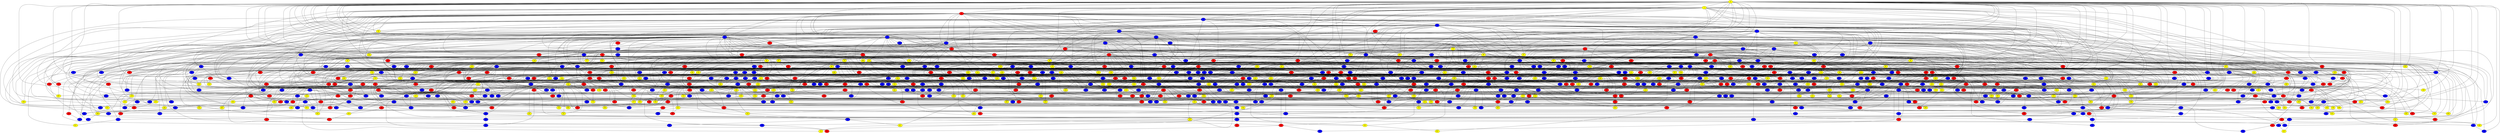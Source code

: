 graph {
0 [style = filled fillcolor = yellow];
1 [style = filled fillcolor = yellow];
2 [style = filled fillcolor = red];
3 [style = filled fillcolor = blue];
4 [style = filled fillcolor = blue];
5 [style = filled fillcolor = blue];
6 [style = filled fillcolor = blue];
7 [style = filled fillcolor = blue];
8 [style = filled fillcolor = blue];
9 [style = filled fillcolor = blue];
10 [style = filled fillcolor = blue];
11 [style = filled fillcolor = red];
12 [style = filled fillcolor = blue];
13 [style = filled fillcolor = blue];
14 [style = filled fillcolor = red];
15 [style = filled fillcolor = red];
16 [style = filled fillcolor = blue];
17 [style = filled fillcolor = red];
18 [style = filled fillcolor = red];
19 [style = filled fillcolor = blue];
20 [style = filled fillcolor = yellow];
21 [style = filled fillcolor = yellow];
22 [style = filled fillcolor = blue];
23 [style = filled fillcolor = blue];
24 [style = filled fillcolor = red];
25 [style = filled fillcolor = yellow];
26 [style = filled fillcolor = yellow];
27 [style = filled fillcolor = blue];
28 [style = filled fillcolor = red];
29 [style = filled fillcolor = red];
30 [style = filled fillcolor = red];
31 [style = filled fillcolor = red];
32 [style = filled fillcolor = yellow];
33 [style = filled fillcolor = blue];
34 [style = filled fillcolor = blue];
35 [style = filled fillcolor = blue];
36 [style = filled fillcolor = blue];
37 [style = filled fillcolor = red];
38 [style = filled fillcolor = yellow];
39 [style = filled fillcolor = yellow];
40 [style = filled fillcolor = blue];
41 [style = filled fillcolor = blue];
42 [style = filled fillcolor = yellow];
43 [style = filled fillcolor = blue];
44 [style = filled fillcolor = blue];
45 [style = filled fillcolor = yellow];
46 [style = filled fillcolor = yellow];
47 [style = filled fillcolor = yellow];
48 [style = filled fillcolor = blue];
49 [style = filled fillcolor = blue];
50 [style = filled fillcolor = blue];
51 [style = filled fillcolor = yellow];
52 [style = filled fillcolor = blue];
53 [style = filled fillcolor = blue];
54 [style = filled fillcolor = blue];
55 [style = filled fillcolor = yellow];
56 [style = filled fillcolor = blue];
57 [style = filled fillcolor = blue];
58 [style = filled fillcolor = red];
59 [style = filled fillcolor = blue];
60 [style = filled fillcolor = blue];
61 [style = filled fillcolor = yellow];
62 [style = filled fillcolor = yellow];
63 [style = filled fillcolor = blue];
64 [style = filled fillcolor = red];
65 [style = filled fillcolor = blue];
66 [style = filled fillcolor = blue];
67 [style = filled fillcolor = yellow];
68 [style = filled fillcolor = blue];
69 [style = filled fillcolor = red];
70 [style = filled fillcolor = red];
71 [style = filled fillcolor = yellow];
72 [style = filled fillcolor = red];
73 [style = filled fillcolor = yellow];
74 [style = filled fillcolor = yellow];
75 [style = filled fillcolor = blue];
76 [style = filled fillcolor = yellow];
77 [style = filled fillcolor = red];
78 [style = filled fillcolor = red];
79 [style = filled fillcolor = red];
80 [style = filled fillcolor = yellow];
81 [style = filled fillcolor = yellow];
82 [style = filled fillcolor = blue];
83 [style = filled fillcolor = yellow];
84 [style = filled fillcolor = red];
85 [style = filled fillcolor = red];
86 [style = filled fillcolor = red];
87 [style = filled fillcolor = yellow];
88 [style = filled fillcolor = yellow];
89 [style = filled fillcolor = yellow];
90 [style = filled fillcolor = red];
91 [style = filled fillcolor = blue];
92 [style = filled fillcolor = blue];
93 [style = filled fillcolor = yellow];
94 [style = filled fillcolor = blue];
95 [style = filled fillcolor = red];
96 [style = filled fillcolor = yellow];
97 [style = filled fillcolor = blue];
98 [style = filled fillcolor = blue];
99 [style = filled fillcolor = red];
100 [style = filled fillcolor = blue];
101 [style = filled fillcolor = red];
102 [style = filled fillcolor = red];
103 [style = filled fillcolor = yellow];
104 [style = filled fillcolor = blue];
105 [style = filled fillcolor = blue];
106 [style = filled fillcolor = blue];
107 [style = filled fillcolor = blue];
108 [style = filled fillcolor = blue];
109 [style = filled fillcolor = red];
110 [style = filled fillcolor = blue];
111 [style = filled fillcolor = blue];
112 [style = filled fillcolor = red];
113 [style = filled fillcolor = red];
114 [style = filled fillcolor = blue];
115 [style = filled fillcolor = blue];
116 [style = filled fillcolor = red];
117 [style = filled fillcolor = yellow];
118 [style = filled fillcolor = blue];
119 [style = filled fillcolor = blue];
120 [style = filled fillcolor = blue];
121 [style = filled fillcolor = blue];
122 [style = filled fillcolor = red];
123 [style = filled fillcolor = red];
124 [style = filled fillcolor = yellow];
125 [style = filled fillcolor = red];
126 [style = filled fillcolor = yellow];
127 [style = filled fillcolor = yellow];
128 [style = filled fillcolor = yellow];
129 [style = filled fillcolor = yellow];
130 [style = filled fillcolor = red];
131 [style = filled fillcolor = yellow];
132 [style = filled fillcolor = red];
133 [style = filled fillcolor = blue];
134 [style = filled fillcolor = blue];
135 [style = filled fillcolor = blue];
136 [style = filled fillcolor = yellow];
137 [style = filled fillcolor = blue];
138 [style = filled fillcolor = yellow];
139 [style = filled fillcolor = yellow];
140 [style = filled fillcolor = yellow];
141 [style = filled fillcolor = blue];
142 [style = filled fillcolor = blue];
143 [style = filled fillcolor = red];
144 [style = filled fillcolor = blue];
145 [style = filled fillcolor = blue];
146 [style = filled fillcolor = yellow];
147 [style = filled fillcolor = yellow];
148 [style = filled fillcolor = blue];
149 [style = filled fillcolor = red];
150 [style = filled fillcolor = blue];
151 [style = filled fillcolor = yellow];
152 [style = filled fillcolor = red];
153 [style = filled fillcolor = yellow];
154 [style = filled fillcolor = blue];
155 [style = filled fillcolor = red];
156 [style = filled fillcolor = blue];
157 [style = filled fillcolor = blue];
158 [style = filled fillcolor = red];
159 [style = filled fillcolor = red];
160 [style = filled fillcolor = red];
161 [style = filled fillcolor = red];
162 [style = filled fillcolor = red];
163 [style = filled fillcolor = red];
164 [style = filled fillcolor = blue];
165 [style = filled fillcolor = yellow];
166 [style = filled fillcolor = blue];
167 [style = filled fillcolor = red];
168 [style = filled fillcolor = yellow];
169 [style = filled fillcolor = red];
170 [style = filled fillcolor = blue];
171 [style = filled fillcolor = blue];
172 [style = filled fillcolor = blue];
173 [style = filled fillcolor = red];
174 [style = filled fillcolor = yellow];
175 [style = filled fillcolor = yellow];
176 [style = filled fillcolor = yellow];
177 [style = filled fillcolor = red];
178 [style = filled fillcolor = blue];
179 [style = filled fillcolor = yellow];
180 [style = filled fillcolor = blue];
181 [style = filled fillcolor = blue];
182 [style = filled fillcolor = blue];
183 [style = filled fillcolor = blue];
184 [style = filled fillcolor = blue];
185 [style = filled fillcolor = red];
186 [style = filled fillcolor = blue];
187 [style = filled fillcolor = blue];
188 [style = filled fillcolor = red];
189 [style = filled fillcolor = blue];
190 [style = filled fillcolor = red];
191 [style = filled fillcolor = red];
192 [style = filled fillcolor = blue];
193 [style = filled fillcolor = red];
194 [style = filled fillcolor = red];
195 [style = filled fillcolor = yellow];
196 [style = filled fillcolor = blue];
197 [style = filled fillcolor = blue];
198 [style = filled fillcolor = blue];
199 [style = filled fillcolor = red];
200 [style = filled fillcolor = blue];
201 [style = filled fillcolor = yellow];
202 [style = filled fillcolor = red];
203 [style = filled fillcolor = yellow];
204 [style = filled fillcolor = blue];
205 [style = filled fillcolor = blue];
206 [style = filled fillcolor = blue];
207 [style = filled fillcolor = yellow];
208 [style = filled fillcolor = red];
209 [style = filled fillcolor = blue];
210 [style = filled fillcolor = yellow];
211 [style = filled fillcolor = blue];
212 [style = filled fillcolor = blue];
213 [style = filled fillcolor = red];
214 [style = filled fillcolor = yellow];
215 [style = filled fillcolor = blue];
216 [style = filled fillcolor = red];
217 [style = filled fillcolor = yellow];
218 [style = filled fillcolor = red];
219 [style = filled fillcolor = blue];
220 [style = filled fillcolor = red];
221 [style = filled fillcolor = yellow];
222 [style = filled fillcolor = yellow];
223 [style = filled fillcolor = red];
224 [style = filled fillcolor = red];
225 [style = filled fillcolor = red];
226 [style = filled fillcolor = red];
227 [style = filled fillcolor = red];
228 [style = filled fillcolor = blue];
229 [style = filled fillcolor = blue];
230 [style = filled fillcolor = red];
231 [style = filled fillcolor = yellow];
232 [style = filled fillcolor = red];
233 [style = filled fillcolor = blue];
234 [style = filled fillcolor = blue];
235 [style = filled fillcolor = yellow];
236 [style = filled fillcolor = yellow];
237 [style = filled fillcolor = blue];
238 [style = filled fillcolor = red];
239 [style = filled fillcolor = red];
240 [style = filled fillcolor = red];
241 [style = filled fillcolor = blue];
242 [style = filled fillcolor = yellow];
243 [style = filled fillcolor = yellow];
244 [style = filled fillcolor = red];
245 [style = filled fillcolor = blue];
246 [style = filled fillcolor = blue];
247 [style = filled fillcolor = blue];
248 [style = filled fillcolor = yellow];
249 [style = filled fillcolor = yellow];
250 [style = filled fillcolor = red];
251 [style = filled fillcolor = yellow];
252 [style = filled fillcolor = yellow];
253 [style = filled fillcolor = red];
254 [style = filled fillcolor = blue];
255 [style = filled fillcolor = blue];
256 [style = filled fillcolor = red];
257 [style = filled fillcolor = blue];
258 [style = filled fillcolor = yellow];
259 [style = filled fillcolor = blue];
260 [style = filled fillcolor = blue];
261 [style = filled fillcolor = blue];
262 [style = filled fillcolor = red];
263 [style = filled fillcolor = yellow];
264 [style = filled fillcolor = red];
265 [style = filled fillcolor = blue];
266 [style = filled fillcolor = red];
267 [style = filled fillcolor = red];
268 [style = filled fillcolor = yellow];
269 [style = filled fillcolor = blue];
270 [style = filled fillcolor = red];
271 [style = filled fillcolor = blue];
272 [style = filled fillcolor = yellow];
273 [style = filled fillcolor = blue];
274 [style = filled fillcolor = yellow];
275 [style = filled fillcolor = red];
276 [style = filled fillcolor = yellow];
277 [style = filled fillcolor = red];
278 [style = filled fillcolor = blue];
279 [style = filled fillcolor = yellow];
280 [style = filled fillcolor = blue];
281 [style = filled fillcolor = blue];
282 [style = filled fillcolor = red];
283 [style = filled fillcolor = red];
284 [style = filled fillcolor = blue];
285 [style = filled fillcolor = red];
286 [style = filled fillcolor = blue];
287 [style = filled fillcolor = yellow];
288 [style = filled fillcolor = red];
289 [style = filled fillcolor = red];
290 [style = filled fillcolor = blue];
291 [style = filled fillcolor = blue];
292 [style = filled fillcolor = blue];
293 [style = filled fillcolor = red];
294 [style = filled fillcolor = blue];
295 [style = filled fillcolor = blue];
296 [style = filled fillcolor = blue];
297 [style = filled fillcolor = red];
298 [style = filled fillcolor = yellow];
299 [style = filled fillcolor = blue];
300 [style = filled fillcolor = yellow];
301 [style = filled fillcolor = red];
302 [style = filled fillcolor = blue];
303 [style = filled fillcolor = red];
304 [style = filled fillcolor = blue];
305 [style = filled fillcolor = yellow];
306 [style = filled fillcolor = blue];
307 [style = filled fillcolor = red];
308 [style = filled fillcolor = red];
309 [style = filled fillcolor = yellow];
310 [style = filled fillcolor = blue];
311 [style = filled fillcolor = yellow];
312 [style = filled fillcolor = red];
313 [style = filled fillcolor = blue];
314 [style = filled fillcolor = blue];
315 [style = filled fillcolor = yellow];
316 [style = filled fillcolor = blue];
317 [style = filled fillcolor = blue];
318 [style = filled fillcolor = yellow];
319 [style = filled fillcolor = blue];
320 [style = filled fillcolor = blue];
321 [style = filled fillcolor = red];
322 [style = filled fillcolor = blue];
323 [style = filled fillcolor = yellow];
324 [style = filled fillcolor = yellow];
325 [style = filled fillcolor = blue];
326 [style = filled fillcolor = blue];
327 [style = filled fillcolor = red];
328 [style = filled fillcolor = red];
329 [style = filled fillcolor = yellow];
330 [style = filled fillcolor = yellow];
331 [style = filled fillcolor = blue];
332 [style = filled fillcolor = red];
333 [style = filled fillcolor = red];
334 [style = filled fillcolor = blue];
335 [style = filled fillcolor = blue];
336 [style = filled fillcolor = yellow];
337 [style = filled fillcolor = red];
338 [style = filled fillcolor = red];
339 [style = filled fillcolor = yellow];
340 [style = filled fillcolor = yellow];
341 [style = filled fillcolor = red];
342 [style = filled fillcolor = yellow];
343 [style = filled fillcolor = yellow];
344 [style = filled fillcolor = red];
345 [style = filled fillcolor = red];
346 [style = filled fillcolor = blue];
347 [style = filled fillcolor = red];
348 [style = filled fillcolor = yellow];
349 [style = filled fillcolor = blue];
350 [style = filled fillcolor = yellow];
351 [style = filled fillcolor = red];
352 [style = filled fillcolor = yellow];
353 [style = filled fillcolor = red];
354 [style = filled fillcolor = red];
355 [style = filled fillcolor = red];
356 [style = filled fillcolor = red];
357 [style = filled fillcolor = red];
358 [style = filled fillcolor = yellow];
359 [style = filled fillcolor = blue];
360 [style = filled fillcolor = red];
361 [style = filled fillcolor = yellow];
362 [style = filled fillcolor = blue];
363 [style = filled fillcolor = blue];
364 [style = filled fillcolor = yellow];
365 [style = filled fillcolor = blue];
366 [style = filled fillcolor = blue];
367 [style = filled fillcolor = yellow];
368 [style = filled fillcolor = blue];
369 [style = filled fillcolor = yellow];
370 [style = filled fillcolor = blue];
371 [style = filled fillcolor = blue];
372 [style = filled fillcolor = blue];
373 [style = filled fillcolor = blue];
374 [style = filled fillcolor = yellow];
375 [style = filled fillcolor = red];
376 [style = filled fillcolor = blue];
377 [style = filled fillcolor = yellow];
378 [style = filled fillcolor = blue];
379 [style = filled fillcolor = red];
380 [style = filled fillcolor = red];
381 [style = filled fillcolor = blue];
382 [style = filled fillcolor = yellow];
383 [style = filled fillcolor = yellow];
384 [style = filled fillcolor = red];
385 [style = filled fillcolor = red];
386 [style = filled fillcolor = yellow];
387 [style = filled fillcolor = blue];
388 [style = filled fillcolor = red];
389 [style = filled fillcolor = blue];
390 [style = filled fillcolor = blue];
391 [style = filled fillcolor = blue];
392 [style = filled fillcolor = yellow];
393 [style = filled fillcolor = blue];
394 [style = filled fillcolor = red];
395 [style = filled fillcolor = blue];
396 [style = filled fillcolor = red];
397 [style = filled fillcolor = blue];
398 [style = filled fillcolor = blue];
399 [style = filled fillcolor = blue];
400 [style = filled fillcolor = blue];
401 [style = filled fillcolor = blue];
402 [style = filled fillcolor = yellow];
403 [style = filled fillcolor = red];
404 [style = filled fillcolor = yellow];
405 [style = filled fillcolor = blue];
406 [style = filled fillcolor = blue];
407 [style = filled fillcolor = blue];
408 [style = filled fillcolor = blue];
409 [style = filled fillcolor = blue];
410 [style = filled fillcolor = blue];
411 [style = filled fillcolor = yellow];
412 [style = filled fillcolor = yellow];
413 [style = filled fillcolor = blue];
414 [style = filled fillcolor = yellow];
415 [style = filled fillcolor = blue];
416 [style = filled fillcolor = red];
417 [style = filled fillcolor = blue];
418 [style = filled fillcolor = red];
419 [style = filled fillcolor = blue];
420 [style = filled fillcolor = red];
421 [style = filled fillcolor = yellow];
422 [style = filled fillcolor = blue];
423 [style = filled fillcolor = blue];
424 [style = filled fillcolor = yellow];
425 [style = filled fillcolor = red];
426 [style = filled fillcolor = yellow];
427 [style = filled fillcolor = yellow];
428 [style = filled fillcolor = blue];
429 [style = filled fillcolor = red];
430 [style = filled fillcolor = red];
431 [style = filled fillcolor = blue];
432 [style = filled fillcolor = red];
433 [style = filled fillcolor = blue];
434 [style = filled fillcolor = yellow];
435 [style = filled fillcolor = red];
436 [style = filled fillcolor = red];
437 [style = filled fillcolor = yellow];
438 [style = filled fillcolor = blue];
439 [style = filled fillcolor = blue];
440 [style = filled fillcolor = yellow];
441 [style = filled fillcolor = blue];
442 [style = filled fillcolor = red];
443 [style = filled fillcolor = red];
444 [style = filled fillcolor = yellow];
445 [style = filled fillcolor = blue];
446 [style = filled fillcolor = yellow];
447 [style = filled fillcolor = blue];
448 [style = filled fillcolor = red];
449 [style = filled fillcolor = blue];
450 [style = filled fillcolor = blue];
451 [style = filled fillcolor = yellow];
452 [style = filled fillcolor = yellow];
453 [style = filled fillcolor = yellow];
454 [style = filled fillcolor = blue];
455 [style = filled fillcolor = blue];
456 [style = filled fillcolor = red];
457 [style = filled fillcolor = blue];
458 [style = filled fillcolor = red];
459 [style = filled fillcolor = blue];
460 [style = filled fillcolor = red];
461 [style = filled fillcolor = yellow];
462 [style = filled fillcolor = yellow];
463 [style = filled fillcolor = blue];
464 [style = filled fillcolor = yellow];
465 [style = filled fillcolor = red];
466 [style = filled fillcolor = red];
467 [style = filled fillcolor = blue];
468 [style = filled fillcolor = yellow];
469 [style = filled fillcolor = blue];
470 [style = filled fillcolor = red];
471 [style = filled fillcolor = red];
472 [style = filled fillcolor = red];
473 [style = filled fillcolor = yellow];
474 [style = filled fillcolor = yellow];
475 [style = filled fillcolor = red];
476 [style = filled fillcolor = blue];
477 [style = filled fillcolor = red];
478 [style = filled fillcolor = yellow];
479 [style = filled fillcolor = yellow];
480 [style = filled fillcolor = red];
481 [style = filled fillcolor = yellow];
482 [style = filled fillcolor = red];
483 [style = filled fillcolor = red];
484 [style = filled fillcolor = blue];
485 [style = filled fillcolor = red];
486 [style = filled fillcolor = blue];
487 [style = filled fillcolor = blue];
488 [style = filled fillcolor = yellow];
489 [style = filled fillcolor = blue];
490 [style = filled fillcolor = blue];
491 [style = filled fillcolor = red];
492 [style = filled fillcolor = yellow];
493 [style = filled fillcolor = blue];
494 [style = filled fillcolor = yellow];
495 [style = filled fillcolor = blue];
496 [style = filled fillcolor = blue];
497 [style = filled fillcolor = red];
498 [style = filled fillcolor = blue];
499 [style = filled fillcolor = blue];
500 [style = filled fillcolor = blue];
501 [style = filled fillcolor = blue];
502 [style = filled fillcolor = blue];
503 [style = filled fillcolor = blue];
504 [style = filled fillcolor = blue];
505 [style = filled fillcolor = blue];
506 [style = filled fillcolor = blue];
507 [style = filled fillcolor = blue];
508 [style = filled fillcolor = red];
509 [style = filled fillcolor = red];
510 [style = filled fillcolor = blue];
511 [style = filled fillcolor = yellow];
512 [style = filled fillcolor = blue];
513 [style = filled fillcolor = red];
514 [style = filled fillcolor = yellow];
515 [style = filled fillcolor = yellow];
516 [style = filled fillcolor = red];
517 [style = filled fillcolor = blue];
518 [style = filled fillcolor = red];
519 [style = filled fillcolor = yellow];
520 [style = filled fillcolor = yellow];
521 [style = filled fillcolor = blue];
522 [style = filled fillcolor = blue];
523 [style = filled fillcolor = yellow];
524 [style = filled fillcolor = blue];
525 [style = filled fillcolor = yellow];
526 [style = filled fillcolor = blue];
527 [style = filled fillcolor = blue];
528 [style = filled fillcolor = blue];
529 [style = filled fillcolor = red];
530 [style = filled fillcolor = red];
531 [style = filled fillcolor = yellow];
532 [style = filled fillcolor = blue];
533 [style = filled fillcolor = yellow];
534 [style = filled fillcolor = red];
535 [style = filled fillcolor = red];
536 [style = filled fillcolor = red];
537 [style = filled fillcolor = yellow];
538 [style = filled fillcolor = yellow];
539 [style = filled fillcolor = red];
540 [style = filled fillcolor = blue];
541 [style = filled fillcolor = blue];
542 [style = filled fillcolor = red];
543 [style = filled fillcolor = yellow];
544 [style = filled fillcolor = blue];
545 [style = filled fillcolor = yellow];
546 [style = filled fillcolor = blue];
547 [style = filled fillcolor = blue];
548 [style = filled fillcolor = blue];
549 [style = filled fillcolor = blue];
550 [style = filled fillcolor = blue];
551 [style = filled fillcolor = blue];
552 [style = filled fillcolor = blue];
553 [style = filled fillcolor = red];
554 [style = filled fillcolor = yellow];
555 [style = filled fillcolor = yellow];
556 [style = filled fillcolor = red];
557 [style = filled fillcolor = red];
558 [style = filled fillcolor = yellow];
559 [style = filled fillcolor = blue];
560 [style = filled fillcolor = red];
561 [style = filled fillcolor = blue];
562 [style = filled fillcolor = blue];
563 [style = filled fillcolor = blue];
564 [style = filled fillcolor = red];
565 [style = filled fillcolor = blue];
566 [style = filled fillcolor = red];
567 [style = filled fillcolor = yellow];
568 [style = filled fillcolor = blue];
569 [style = filled fillcolor = red];
570 [style = filled fillcolor = blue];
571 [style = filled fillcolor = red];
572 [style = filled fillcolor = blue];
573 [style = filled fillcolor = red];
574 [style = filled fillcolor = blue];
575 [style = filled fillcolor = red];
576 [style = filled fillcolor = blue];
577 [style = filled fillcolor = yellow];
578 [style = filled fillcolor = red];
579 [style = filled fillcolor = blue];
580 [style = filled fillcolor = red];
581 [style = filled fillcolor = yellow];
582 [style = filled fillcolor = blue];
583 [style = filled fillcolor = yellow];
584 [style = filled fillcolor = blue];
585 [style = filled fillcolor = blue];
586 [style = filled fillcolor = blue];
587 [style = filled fillcolor = blue];
588 [style = filled fillcolor = yellow];
589 [style = filled fillcolor = blue];
590 [style = filled fillcolor = yellow];
591 [style = filled fillcolor = blue];
592 [style = filled fillcolor = yellow];
593 [style = filled fillcolor = blue];
594 [style = filled fillcolor = blue];
595 [style = filled fillcolor = blue];
596 [style = filled fillcolor = blue];
597 [style = filled fillcolor = blue];
598 [style = filled fillcolor = blue];
599 [style = filled fillcolor = yellow];
600 [style = filled fillcolor = yellow];
601 [style = filled fillcolor = blue];
602 [style = filled fillcolor = blue];
603 [style = filled fillcolor = yellow];
604 [style = filled fillcolor = blue];
605 [style = filled fillcolor = blue];
606 [style = filled fillcolor = yellow];
607 [style = filled fillcolor = blue];
608 [style = filled fillcolor = blue];
609 [style = filled fillcolor = blue];
610 [style = filled fillcolor = blue];
611 [style = filled fillcolor = red];
612 [style = filled fillcolor = blue];
613 [style = filled fillcolor = blue];
614 [style = filled fillcolor = yellow];
615 [style = filled fillcolor = yellow];
616 [style = filled fillcolor = red];
617 [style = filled fillcolor = blue];
618 [style = filled fillcolor = yellow];
619 [style = filled fillcolor = blue];
620 [style = filled fillcolor = blue];
621 [style = filled fillcolor = red];
622 [style = filled fillcolor = blue];
623 [style = filled fillcolor = yellow];
624 [style = filled fillcolor = blue];
625 [style = filled fillcolor = yellow];
626 [style = filled fillcolor = red];
627 [style = filled fillcolor = yellow];
628 [style = filled fillcolor = yellow];
629 [style = filled fillcolor = yellow];
630 [style = filled fillcolor = yellow];
631 [style = filled fillcolor = blue];
632 [style = filled fillcolor = blue];
633 [style = filled fillcolor = blue];
634 [style = filled fillcolor = yellow];
635 [style = filled fillcolor = yellow];
636 [style = filled fillcolor = blue];
637 [style = filled fillcolor = blue];
638 [style = filled fillcolor = yellow];
639 [style = filled fillcolor = red];
640 [style = filled fillcolor = blue];
641 [style = filled fillcolor = blue];
642 [style = filled fillcolor = blue];
643 [style = filled fillcolor = blue];
644 [style = filled fillcolor = yellow];
645 [style = filled fillcolor = yellow];
646 [style = filled fillcolor = blue];
647 [style = filled fillcolor = yellow];
648 [style = filled fillcolor = red];
649 [style = filled fillcolor = red];
650 [style = filled fillcolor = yellow];
651 [style = filled fillcolor = yellow];
652 [style = filled fillcolor = blue];
653 [style = filled fillcolor = red];
654 [style = filled fillcolor = yellow];
655 [style = filled fillcolor = blue];
656 [style = filled fillcolor = blue];
657 [style = filled fillcolor = red];
658 [style = filled fillcolor = red];
659 [style = filled fillcolor = yellow];
660 [style = filled fillcolor = yellow];
661 [style = filled fillcolor = red];
662 [style = filled fillcolor = red];
663 [style = filled fillcolor = blue];
664 [style = filled fillcolor = yellow];
665 [style = filled fillcolor = blue];
666 [style = filled fillcolor = yellow];
667 [style = filled fillcolor = yellow];
668 [style = filled fillcolor = blue];
669 [style = filled fillcolor = blue];
670 [style = filled fillcolor = blue];
671 [style = filled fillcolor = blue];
672 [style = filled fillcolor = red];
673 [style = filled fillcolor = blue];
674 [style = filled fillcolor = red];
675 [style = filled fillcolor = blue];
676 [style = filled fillcolor = blue];
677 [style = filled fillcolor = red];
678 [style = filled fillcolor = blue];
679 [style = filled fillcolor = blue];
680 [style = filled fillcolor = yellow];
681 [style = filled fillcolor = blue];
682 [style = filled fillcolor = red];
683 [style = filled fillcolor = blue];
684 [style = filled fillcolor = yellow];
685 [style = filled fillcolor = blue];
686 [style = filled fillcolor = blue];
687 [style = filled fillcolor = blue];
688 [style = filled fillcolor = yellow];
689 [style = filled fillcolor = yellow];
690 [style = filled fillcolor = blue];
691 [style = filled fillcolor = yellow];
692 [style = filled fillcolor = blue];
693 [style = filled fillcolor = blue];
694 [style = filled fillcolor = red];
695 [style = filled fillcolor = blue];
696 [style = filled fillcolor = blue];
697 [style = filled fillcolor = blue];
698 [style = filled fillcolor = blue];
699 [style = filled fillcolor = blue];
700 [style = filled fillcolor = blue];
701 [style = filled fillcolor = red];
702 [style = filled fillcolor = yellow];
703 [style = filled fillcolor = blue];
704 [style = filled fillcolor = yellow];
705 [style = filled fillcolor = blue];
706 [style = filled fillcolor = red];
707 [style = filled fillcolor = red];
708 [style = filled fillcolor = blue];
709 [style = filled fillcolor = yellow];
710 [style = filled fillcolor = red];
711 [style = filled fillcolor = red];
712 [style = filled fillcolor = red];
713 [style = filled fillcolor = blue];
714 [style = filled fillcolor = blue];
715 [style = filled fillcolor = blue];
716 [style = filled fillcolor = red];
717 [style = filled fillcolor = blue];
718 [style = filled fillcolor = red];
719 [style = filled fillcolor = blue];
720 [style = filled fillcolor = blue];
721 [style = filled fillcolor = red];
722 [style = filled fillcolor = yellow];
723 [style = filled fillcolor = blue];
724 [style = filled fillcolor = yellow];
725 [style = filled fillcolor = yellow];
726 [style = filled fillcolor = blue];
727 [style = filled fillcolor = yellow];
728 [style = filled fillcolor = blue];
729 [style = filled fillcolor = blue];
730 [style = filled fillcolor = blue];
731 [style = filled fillcolor = red];
732 [style = filled fillcolor = blue];
733 [style = filled fillcolor = blue];
734 [style = filled fillcolor = blue];
735 [style = filled fillcolor = yellow];
736 [style = filled fillcolor = red];
737 [style = filled fillcolor = blue];
738 [style = filled fillcolor = yellow];
739 [style = filled fillcolor = blue];
740 [style = filled fillcolor = blue];
741 [style = filled fillcolor = red];
742 [style = filled fillcolor = yellow];
743 [style = filled fillcolor = red];
744 [style = filled fillcolor = yellow];
745 [style = filled fillcolor = blue];
746 [style = filled fillcolor = red];
747 [style = filled fillcolor = yellow];
748 [style = filled fillcolor = blue];
749 [style = filled fillcolor = yellow];
750 [style = filled fillcolor = red];
751 [style = filled fillcolor = red];
752 [style = filled fillcolor = blue];
753 [style = filled fillcolor = yellow];
754 [style = filled fillcolor = red];
755 [style = filled fillcolor = blue];
756 [style = filled fillcolor = yellow];
757 [style = filled fillcolor = red];
758 [style = filled fillcolor = blue];
759 [style = filled fillcolor = red];
760 [style = filled fillcolor = blue];
761 [style = filled fillcolor = yellow];
762 [style = filled fillcolor = red];
763 [style = filled fillcolor = red];
764 [style = filled fillcolor = yellow];
765 [style = filled fillcolor = blue];
766 [style = filled fillcolor = yellow];
767 [style = filled fillcolor = red];
768 [style = filled fillcolor = blue];
769 [style = filled fillcolor = blue];
770 [style = filled fillcolor = yellow];
771 [style = filled fillcolor = blue];
772 [style = filled fillcolor = red];
773 [style = filled fillcolor = yellow];
774 [style = filled fillcolor = blue];
775 [style = filled fillcolor = red];
776 [style = filled fillcolor = blue];
777 [style = filled fillcolor = blue];
778 [style = filled fillcolor = yellow];
779 [style = filled fillcolor = red];
780 [style = filled fillcolor = blue];
781 [style = filled fillcolor = blue];
782 [style = filled fillcolor = blue];
783 [style = filled fillcolor = blue];
784 [style = filled fillcolor = yellow];
785 [style = filled fillcolor = blue];
786 [style = filled fillcolor = yellow];
787 [style = filled fillcolor = blue];
788 [style = filled fillcolor = yellow];
789 [style = filled fillcolor = blue];
790 [style = filled fillcolor = blue];
791 [style = filled fillcolor = red];
792 [style = filled fillcolor = yellow];
793 [style = filled fillcolor = blue];
794 [style = filled fillcolor = red];
795 [style = filled fillcolor = yellow];
796 [style = filled fillcolor = red];
797 [style = filled fillcolor = red];
798 [style = filled fillcolor = yellow];
799 [style = filled fillcolor = red];
800 [style = filled fillcolor = blue];
801 [style = filled fillcolor = red];
802 [style = filled fillcolor = yellow];
803 [style = filled fillcolor = blue];
804 [style = filled fillcolor = red];
805 [style = filled fillcolor = red];
806 [style = filled fillcolor = red];
807 [style = filled fillcolor = yellow];
808 [style = filled fillcolor = yellow];
809 [style = filled fillcolor = red];
810 [style = filled fillcolor = blue];
811 [style = filled fillcolor = blue];
812 [style = filled fillcolor = blue];
813 [style = filled fillcolor = blue];
814 [style = filled fillcolor = yellow];
815 [style = filled fillcolor = red];
816 [style = filled fillcolor = yellow];
817 [style = filled fillcolor = yellow];
818 [style = filled fillcolor = blue];
819 [style = filled fillcolor = blue];
820 [style = filled fillcolor = red];
821 [style = filled fillcolor = red];
822 [style = filled fillcolor = blue];
823 [style = filled fillcolor = yellow];
824 [style = filled fillcolor = red];
825 [style = filled fillcolor = red];
826 [style = filled fillcolor = yellow];
827 [style = filled fillcolor = red];
828 [style = filled fillcolor = blue];
829 [style = filled fillcolor = blue];
830 [style = filled fillcolor = red];
831 [style = filled fillcolor = blue];
832 [style = filled fillcolor = yellow];
833 [style = filled fillcolor = blue];
834 [style = filled fillcolor = red];
835 [style = filled fillcolor = blue];
836 [style = filled fillcolor = yellow];
837 [style = filled fillcolor = red];
838 [style = filled fillcolor = blue];
839 [style = filled fillcolor = red];
840 [style = filled fillcolor = red];
841 [style = filled fillcolor = blue];
842 [style = filled fillcolor = yellow];
843 [style = filled fillcolor = blue];
844 [style = filled fillcolor = blue];
845 [style = filled fillcolor = red];
846 [style = filled fillcolor = blue];
847 [style = filled fillcolor = yellow];
848 [style = filled fillcolor = blue];
849 [style = filled fillcolor = blue];
850 [style = filled fillcolor = yellow];
851 [style = filled fillcolor = blue];
0 -- 5;
0 -- 7;
0 -- 10;
0 -- 14;
0 -- 16;
0 -- 17;
0 -- 19;
0 -- 21;
0 -- 22;
0 -- 23;
0 -- 26;
0 -- 27;
0 -- 28;
0 -- 29;
0 -- 36;
0 -- 42;
0 -- 46;
0 -- 60;
0 -- 69;
0 -- 79;
0 -- 83;
0 -- 86;
0 -- 93;
0 -- 97;
0 -- 102;
0 -- 109;
0 -- 113;
0 -- 115;
0 -- 124;
0 -- 126;
0 -- 132;
0 -- 137;
0 -- 149;
0 -- 164;
0 -- 4;
0 -- 3;
0 -- 2;
0 -- 1;
0 -- 173;
0 -- 174;
0 -- 187;
0 -- 199;
0 -- 210;
0 -- 213;
0 -- 214;
0 -- 222;
0 -- 225;
0 -- 229;
0 -- 244;
0 -- 262;
0 -- 310;
0 -- 334;
0 -- 355;
0 -- 362;
0 -- 365;
0 -- 395;
0 -- 416;
0 -- 418;
0 -- 424;
0 -- 462;
0 -- 470;
0 -- 482;
0 -- 627;
0 -- 628;
0 -- 680;
0 -- 749;
0 -- 762;
0 -- 768;
0 -- 846;
1 -- 2;
1 -- 3;
1 -- 6;
1 -- 7;
1 -- 8;
1 -- 24;
1 -- 37;
1 -- 50;
1 -- 52;
1 -- 66;
1 -- 85;
1 -- 86;
1 -- 89;
1 -- 117;
1 -- 124;
1 -- 125;
1 -- 143;
1 -- 177;
1 -- 197;
1 -- 232;
1 -- 245;
1 -- 263;
1 -- 280;
1 -- 293;
1 -- 338;
1 -- 398;
1 -- 416;
1 -- 571;
1 -- 692;
2 -- 3;
2 -- 4;
2 -- 5;
2 -- 6;
2 -- 9;
2 -- 10;
2 -- 12;
2 -- 14;
2 -- 15;
2 -- 25;
2 -- 29;
2 -- 30;
2 -- 44;
2 -- 46;
2 -- 51;
2 -- 66;
2 -- 74;
2 -- 82;
2 -- 92;
2 -- 99;
2 -- 129;
2 -- 142;
2 -- 174;
2 -- 176;
2 -- 193;
2 -- 208;
2 -- 266;
2 -- 279;
2 -- 282;
2 -- 295;
2 -- 318;
2 -- 339;
2 -- 372;
2 -- 383;
2 -- 395;
2 -- 399;
2 -- 421;
2 -- 444;
2 -- 505;
2 -- 511;
2 -- 561;
2 -- 602;
2 -- 678;
2 -- 693;
2 -- 726;
2 -- 831;
3 -- 4;
3 -- 22;
3 -- 28;
3 -- 41;
3 -- 45;
3 -- 47;
3 -- 58;
3 -- 78;
3 -- 94;
3 -- 128;
3 -- 161;
3 -- 179;
3 -- 194;
3 -- 196;
3 -- 310;
3 -- 327;
3 -- 349;
3 -- 350;
3 -- 396;
3 -- 488;
3 -- 587;
3 -- 717;
3 -- 724;
3 -- 779;
3 -- 807;
4 -- 5;
4 -- 6;
4 -- 7;
4 -- 8;
4 -- 9;
4 -- 12;
4 -- 15;
4 -- 16;
4 -- 17;
4 -- 21;
4 -- 37;
4 -- 38;
4 -- 39;
4 -- 40;
4 -- 42;
4 -- 43;
4 -- 46;
4 -- 56;
4 -- 62;
4 -- 68;
4 -- 80;
4 -- 85;
4 -- 111;
4 -- 125;
4 -- 133;
4 -- 163;
4 -- 169;
4 -- 175;
4 -- 181;
4 -- 187;
4 -- 216;
4 -- 276;
4 -- 374;
4 -- 385;
4 -- 513;
4 -- 544;
4 -- 547;
4 -- 549;
4 -- 562;
4 -- 624;
4 -- 668;
4 -- 729;
5 -- 15;
5 -- 18;
5 -- 20;
5 -- 21;
5 -- 57;
5 -- 62;
5 -- 65;
5 -- 72;
5 -- 74;
5 -- 79;
5 -- 120;
5 -- 126;
5 -- 138;
5 -- 144;
5 -- 165;
5 -- 171;
5 -- 185;
5 -- 191;
5 -- 193;
5 -- 210;
5 -- 218;
5 -- 219;
5 -- 238;
5 -- 248;
5 -- 257;
5 -- 261;
5 -- 268;
5 -- 295;
5 -- 296;
5 -- 344;
5 -- 350;
5 -- 386;
5 -- 417;
5 -- 418;
5 -- 469;
5 -- 474;
5 -- 499;
5 -- 530;
5 -- 583;
5 -- 589;
5 -- 654;
5 -- 657;
5 -- 668;
5 -- 679;
5 -- 695;
5 -- 816;
6 -- 8;
6 -- 11;
6 -- 31;
6 -- 44;
6 -- 64;
6 -- 67;
6 -- 70;
6 -- 118;
6 -- 170;
6 -- 237;
6 -- 321;
6 -- 551;
6 -- 619;
6 -- 743;
6 -- 779;
7 -- 9;
7 -- 10;
7 -- 11;
7 -- 16;
7 -- 20;
7 -- 31;
7 -- 54;
7 -- 58;
7 -- 68;
7 -- 78;
7 -- 89;
7 -- 103;
7 -- 122;
7 -- 140;
7 -- 141;
7 -- 150;
7 -- 153;
7 -- 218;
7 -- 230;
7 -- 233;
7 -- 234;
7 -- 256;
7 -- 258;
7 -- 274;
7 -- 281;
7 -- 284;
7 -- 354;
7 -- 433;
7 -- 436;
7 -- 456;
7 -- 527;
7 -- 564;
7 -- 714;
7 -- 801;
8 -- 11;
8 -- 13;
8 -- 30;
8 -- 36;
8 -- 50;
8 -- 57;
8 -- 71;
8 -- 90;
8 -- 94;
8 -- 107;
8 -- 189;
8 -- 228;
8 -- 337;
8 -- 403;
8 -- 591;
8 -- 723;
8 -- 755;
8 -- 756;
9 -- 12;
9 -- 13;
9 -- 17;
9 -- 18;
9 -- 23;
9 -- 26;
9 -- 43;
9 -- 48;
9 -- 84;
9 -- 102;
9 -- 106;
9 -- 113;
9 -- 158;
9 -- 159;
9 -- 184;
9 -- 251;
9 -- 290;
9 -- 320;
9 -- 332;
9 -- 338;
9 -- 394;
9 -- 410;
9 -- 445;
9 -- 451;
9 -- 769;
10 -- 13;
10 -- 23;
10 -- 35;
10 -- 108;
10 -- 137;
10 -- 148;
10 -- 154;
10 -- 168;
10 -- 237;
10 -- 328;
10 -- 463;
10 -- 585;
10 -- 649;
10 -- 739;
11 -- 14;
11 -- 25;
11 -- 34;
11 -- 44;
11 -- 45;
11 -- 50;
11 -- 81;
11 -- 101;
11 -- 139;
11 -- 147;
11 -- 195;
11 -- 208;
11 -- 245;
11 -- 374;
11 -- 446;
11 -- 490;
11 -- 722;
11 -- 774;
11 -- 813;
12 -- 20;
12 -- 56;
12 -- 69;
12 -- 75;
12 -- 167;
12 -- 181;
12 -- 185;
12 -- 186;
12 -- 207;
12 -- 375;
12 -- 506;
12 -- 573;
12 -- 741;
12 -- 823;
13 -- 19;
13 -- 29;
13 -- 64;
13 -- 85;
13 -- 111;
13 -- 205;
13 -- 437;
13 -- 448;
13 -- 450;
13 -- 527;
13 -- 636;
13 -- 653;
13 -- 673;
13 -- 677;
14 -- 45;
14 -- 58;
14 -- 141;
14 -- 143;
14 -- 222;
14 -- 253;
14 -- 307;
15 -- 52;
15 -- 55;
15 -- 57;
15 -- 74;
15 -- 105;
15 -- 154;
15 -- 206;
15 -- 304;
15 -- 344;
15 -- 358;
15 -- 366;
15 -- 407;
15 -- 428;
15 -- 496;
15 -- 528;
15 -- 563;
15 -- 663;
15 -- 684;
15 -- 710;
15 -- 734;
15 -- 785;
15 -- 792;
15 -- 837;
15 -- 845;
16 -- 25;
16 -- 33;
16 -- 49;
16 -- 115;
16 -- 131;
16 -- 228;
16 -- 246;
16 -- 286;
16 -- 308;
16 -- 317;
16 -- 354;
16 -- 408;
16 -- 442;
16 -- 499;
16 -- 508;
16 -- 552;
16 -- 663;
16 -- 717;
16 -- 761;
16 -- 790;
16 -- 800;
16 -- 824;
17 -- 22;
17 -- 81;
17 -- 90;
17 -- 93;
17 -- 96;
17 -- 97;
17 -- 158;
17 -- 165;
17 -- 272;
17 -- 299;
17 -- 328;
17 -- 342;
17 -- 372;
17 -- 436;
17 -- 493;
17 -- 560;
17 -- 675;
17 -- 682;
17 -- 706;
17 -- 728;
17 -- 753;
17 -- 768;
18 -- 65;
18 -- 66;
18 -- 71;
18 -- 100;
18 -- 120;
18 -- 203;
18 -- 254;
18 -- 292;
18 -- 444;
18 -- 704;
19 -- 34;
19 -- 425;
19 -- 441;
19 -- 672;
19 -- 752;
20 -- 32;
20 -- 38;
20 -- 41;
20 -- 108;
20 -- 110;
20 -- 179;
20 -- 192;
20 -- 221;
20 -- 240;
20 -- 569;
20 -- 727;
21 -- 24;
21 -- 27;
21 -- 37;
21 -- 39;
21 -- 51;
21 -- 134;
21 -- 170;
21 -- 217;
21 -- 302;
21 -- 363;
21 -- 364;
21 -- 460;
21 -- 538;
21 -- 623;
21 -- 839;
22 -- 62;
22 -- 63;
22 -- 88;
22 -- 92;
22 -- 142;
22 -- 207;
22 -- 235;
22 -- 354;
22 -- 426;
22 -- 502;
23 -- 30;
23 -- 35;
23 -- 127;
23 -- 223;
23 -- 268;
23 -- 287;
23 -- 297;
23 -- 338;
23 -- 345;
23 -- 387;
23 -- 412;
23 -- 459;
23 -- 587;
23 -- 650;
23 -- 687;
23 -- 755;
23 -- 766;
23 -- 783;
24 -- 166;
24 -- 278;
24 -- 415;
24 -- 439;
24 -- 707;
24 -- 771;
25 -- 108;
25 -- 288;
25 -- 447;
25 -- 487;
25 -- 575;
25 -- 693;
26 -- 47;
26 -- 73;
26 -- 87;
26 -- 136;
26 -- 160;
26 -- 181;
26 -- 273;
26 -- 293;
26 -- 393;
26 -- 543;
26 -- 578;
26 -- 583;
26 -- 735;
27 -- 73;
27 -- 239;
27 -- 572;
27 -- 820;
28 -- 31;
28 -- 49;
28 -- 61;
28 -- 114;
28 -- 281;
28 -- 315;
28 -- 615;
28 -- 626;
28 -- 687;
29 -- 36;
29 -- 60;
29 -- 175;
29 -- 217;
29 -- 270;
29 -- 486;
29 -- 523;
30 -- 34;
30 -- 41;
30 -- 59;
30 -- 82;
30 -- 95;
30 -- 119;
30 -- 120;
30 -- 129;
30 -- 158;
30 -- 162;
30 -- 196;
30 -- 199;
30 -- 219;
30 -- 226;
30 -- 227;
30 -- 265;
30 -- 276;
30 -- 305;
30 -- 336;
30 -- 391;
30 -- 416;
30 -- 600;
30 -- 629;
30 -- 654;
30 -- 658;
30 -- 712;
30 -- 742;
30 -- 778;
30 -- 796;
31 -- 96;
31 -- 149;
31 -- 188;
31 -- 250;
31 -- 361;
31 -- 411;
31 -- 705;
31 -- 806;
31 -- 834;
32 -- 88;
32 -- 101;
32 -- 103;
32 -- 104;
32 -- 266;
32 -- 275;
32 -- 356;
32 -- 360;
32 -- 362;
32 -- 466;
32 -- 557;
32 -- 613;
32 -- 642;
32 -- 690;
33 -- 38;
33 -- 47;
33 -- 51;
33 -- 130;
33 -- 132;
33 -- 144;
33 -- 156;
33 -- 196;
33 -- 358;
33 -- 510;
33 -- 608;
34 -- 77;
34 -- 83;
34 -- 88;
34 -- 109;
34 -- 116;
34 -- 118;
34 -- 122;
34 -- 165;
34 -- 172;
34 -- 173;
34 -- 182;
34 -- 242;
34 -- 355;
34 -- 388;
34 -- 443;
34 -- 472;
34 -- 772;
35 -- 80;
35 -- 95;
35 -- 298;
35 -- 436;
35 -- 438;
36 -- 39;
36 -- 151;
36 -- 152;
36 -- 257;
36 -- 468;
36 -- 812;
37 -- 42;
37 -- 67;
37 -- 70;
37 -- 121;
37 -- 225;
37 -- 475;
37 -- 478;
37 -- 520;
37 -- 553;
37 -- 582;
37 -- 728;
38 -- 40;
38 -- 72;
38 -- 95;
38 -- 99;
38 -- 109;
38 -- 116;
38 -- 133;
38 -- 172;
38 -- 195;
38 -- 216;
38 -- 285;
38 -- 405;
38 -- 406;
38 -- 471;
38 -- 704;
38 -- 711;
38 -- 831;
39 -- 53;
39 -- 77;
39 -- 405;
39 -- 442;
39 -- 516;
39 -- 806;
40 -- 48;
40 -- 54;
40 -- 64;
40 -- 126;
40 -- 130;
40 -- 236;
40 -- 307;
40 -- 329;
40 -- 370;
40 -- 403;
40 -- 439;
40 -- 622;
40 -- 694;
40 -- 708;
41 -- 84;
41 -- 128;
41 -- 160;
41 -- 252;
41 -- 303;
41 -- 310;
41 -- 383;
41 -- 501;
41 -- 522;
41 -- 561;
41 -- 592;
41 -- 748;
41 -- 844;
42 -- 49;
42 -- 87;
42 -- 145;
42 -- 150;
42 -- 312;
42 -- 507;
43 -- 71;
43 -- 425;
43 -- 452;
43 -- 547;
43 -- 684;
43 -- 724;
44 -- 55;
44 -- 61;
44 -- 241;
44 -- 283;
44 -- 376;
44 -- 403;
44 -- 747;
44 -- 765;
44 -- 794;
44 -- 844;
45 -- 52;
45 -- 59;
45 -- 180;
45 -- 515;
45 -- 568;
45 -- 590;
46 -- 160;
46 -- 339;
47 -- 248;
47 -- 364;
47 -- 366;
47 -- 477;
48 -- 107;
48 -- 136;
48 -- 324;
48 -- 393;
48 -- 534;
48 -- 851;
49 -- 53;
49 -- 99;
49 -- 110;
49 -- 157;
49 -- 260;
49 -- 340;
49 -- 387;
49 -- 401;
49 -- 548;
49 -- 575;
49 -- 616;
50 -- 61;
50 -- 68;
50 -- 93;
50 -- 161;
50 -- 411;
50 -- 467;
50 -- 507;
50 -- 659;
50 -- 664;
51 -- 560;
52 -- 176;
52 -- 242;
52 -- 502;
52 -- 516;
52 -- 714;
53 -- 54;
53 -- 83;
53 -- 121;
53 -- 234;
53 -- 274;
53 -- 346;
53 -- 457;
53 -- 690;
53 -- 767;
53 -- 786;
54 -- 56;
54 -- 70;
54 -- 78;
54 -- 134;
54 -- 178;
54 -- 200;
54 -- 204;
54 -- 206;
54 -- 291;
54 -- 358;
54 -- 367;
54 -- 430;
54 -- 498;
54 -- 565;
54 -- 616;
54 -- 618;
54 -- 637;
54 -- 697;
54 -- 719;
54 -- 720;
54 -- 728;
54 -- 754;
54 -- 813;
55 -- 60;
55 -- 495;
55 -- 500;
55 -- 514;
55 -- 541;
55 -- 758;
56 -- 79;
56 -- 105;
56 -- 118;
56 -- 166;
56 -- 305;
56 -- 405;
56 -- 479;
56 -- 563;
56 -- 591;
56 -- 764;
56 -- 802;
57 -- 146;
57 -- 202;
57 -- 204;
57 -- 465;
57 -- 473;
57 -- 847;
58 -- 65;
58 -- 75;
58 -- 82;
58 -- 123;
58 -- 186;
58 -- 227;
58 -- 250;
58 -- 306;
58 -- 308;
58 -- 365;
58 -- 381;
58 -- 389;
58 -- 406;
58 -- 480;
58 -- 540;
58 -- 653;
58 -- 656;
58 -- 683;
58 -- 741;
59 -- 84;
59 -- 87;
59 -- 114;
59 -- 135;
59 -- 197;
59 -- 226;
59 -- 238;
59 -- 277;
59 -- 312;
59 -- 458;
59 -- 485;
59 -- 552;
59 -- 559;
60 -- 140;
60 -- 156;
60 -- 228;
60 -- 308;
60 -- 433;
60 -- 597;
60 -- 608;
60 -- 664;
60 -- 667;
60 -- 677;
61 -- 106;
61 -- 110;
61 -- 172;
61 -- 238;
61 -- 331;
61 -- 381;
61 -- 385;
61 -- 484;
61 -- 560;
61 -- 584;
62 -- 164;
62 -- 359;
62 -- 382;
62 -- 550;
62 -- 661;
62 -- 698;
63 -- 98;
63 -- 115;
63 -- 122;
63 -- 180;
63 -- 343;
63 -- 359;
63 -- 459;
63 -- 470;
63 -- 482;
63 -- 558;
63 -- 701;
63 -- 791;
64 -- 146;
64 -- 449;
64 -- 496;
64 -- 849;
65 -- 111;
65 -- 267;
65 -- 390;
65 -- 580;
66 -- 104;
66 -- 264;
66 -- 593;
66 -- 658;
67 -- 73;
67 -- 147;
67 -- 159;
67 -- 191;
67 -- 273;
67 -- 360;
67 -- 376;
67 -- 542;
67 -- 545;
68 -- 98;
68 -- 143;
68 -- 169;
68 -- 179;
68 -- 194;
68 -- 349;
68 -- 351;
68 -- 352;
68 -- 438;
68 -- 517;
68 -- 689;
69 -- 91;
69 -- 94;
69 -- 121;
69 -- 171;
69 -- 332;
69 -- 396;
69 -- 581;
69 -- 789;
70 -- 123;
70 -- 302;
70 -- 330;
70 -- 334;
70 -- 448;
70 -- 485;
70 -- 631;
70 -- 851;
71 -- 75;
71 -- 90;
71 -- 163;
71 -- 171;
71 -- 379;
71 -- 407;
71 -- 424;
71 -- 428;
71 -- 781;
72 -- 138;
72 -- 149;
72 -- 245;
72 -- 270;
72 -- 676;
73 -- 76;
73 -- 117;
73 -- 167;
73 -- 319;
73 -- 504;
73 -- 830;
74 -- 139;
74 -- 785;
75 -- 76;
75 -- 105;
75 -- 119;
75 -- 128;
75 -- 385;
75 -- 432;
75 -- 520;
75 -- 640;
75 -- 674;
75 -- 770;
75 -- 794;
75 -- 797;
76 -- 176;
76 -- 292;
76 -- 356;
76 -- 379;
77 -- 212;
77 -- 361;
77 -- 384;
77 -- 422;
77 -- 596;
77 -- 809;
78 -- 162;
78 -- 287;
78 -- 297;
78 -- 454;
78 -- 779;
79 -- 157;
79 -- 258;
80 -- 449;
80 -- 613;
81 -- 107;
81 -- 265;
81 -- 279;
81 -- 341;
81 -- 373;
81 -- 584;
81 -- 843;
82 -- 140;
82 -- 198;
82 -- 239;
82 -- 337;
82 -- 641;
82 -- 743;
82 -- 773;
82 -- 792;
83 -- 104;
83 -- 123;
83 -- 345;
83 -- 412;
83 -- 506;
84 -- 145;
84 -- 166;
84 -- 270;
84 -- 311;
84 -- 408;
85 -- 194;
85 -- 434;
85 -- 435;
85 -- 564;
85 -- 683;
85 -- 797;
86 -- 152;
86 -- 377;
86 -- 565;
86 -- 681;
87 -- 101;
87 -- 173;
87 -- 269;
87 -- 579;
87 -- 620;
87 -- 646;
87 -- 706;
87 -- 724;
87 -- 732;
87 -- 771;
87 -- 777;
88 -- 98;
88 -- 100;
88 -- 112;
88 -- 313;
88 -- 528;
88 -- 593;
88 -- 597;
88 -- 665;
88 -- 710;
88 -- 756;
89 -- 209;
89 -- 304;
89 -- 456;
89 -- 648;
89 -- 714;
89 -- 738;
90 -- 131;
90 -- 156;
90 -- 224;
90 -- 250;
90 -- 322;
90 -- 371;
90 -- 491;
90 -- 516;
90 -- 600;
90 -- 758;
91 -- 100;
91 -- 142;
91 -- 226;
92 -- 116;
92 -- 137;
92 -- 138;
92 -- 145;
92 -- 161;
92 -- 231;
92 -- 281;
92 -- 293;
92 -- 300;
92 -- 305;
92 -- 377;
92 -- 453;
92 -- 664;
92 -- 757;
92 -- 766;
92 -- 781;
92 -- 782;
93 -- 144;
93 -- 153;
93 -- 377;
93 -- 378;
93 -- 572;
93 -- 686;
94 -- 518;
94 -- 646;
95 -- 146;
95 -- 185;
95 -- 349;
95 -- 414;
95 -- 534;
96 -- 220;
96 -- 244;
97 -- 157;
97 -- 262;
97 -- 621;
97 -- 623;
98 -- 183;
99 -- 114;
99 -- 155;
99 -- 182;
99 -- 214;
99 -- 285;
99 -- 432;
99 -- 470;
99 -- 606;
99 -- 624;
99 -- 674;
99 -- 776;
100 -- 183;
100 -- 184;
100 -- 251;
100 -- 468;
100 -- 505;
100 -- 576;
100 -- 605;
100 -- 691;
100 -- 820;
101 -- 112;
101 -- 408;
101 -- 415;
101 -- 511;
101 -- 652;
102 -- 431;
103 -- 124;
103 -- 225;
103 -- 316;
103 -- 324;
103 -- 524;
103 -- 825;
104 -- 162;
104 -- 271;
104 -- 364;
105 -- 132;
105 -- 148;
105 -- 335;
105 -- 402;
105 -- 517;
105 -- 691;
106 -- 131;
106 -- 212;
106 -- 419;
106 -- 466;
106 -- 637;
107 -- 117;
107 -- 141;
107 -- 152;
107 -- 177;
107 -- 193;
107 -- 213;
107 -- 217;
107 -- 249;
107 -- 269;
107 -- 278;
107 -- 289;
107 -- 389;
107 -- 410;
107 -- 429;
107 -- 493;
107 -- 495;
107 -- 545;
107 -- 605;
107 -- 612;
107 -- 696;
107 -- 703;
107 -- 805;
107 -- 811;
108 -- 148;
108 -- 342;
109 -- 174;
109 -- 247;
109 -- 442;
109 -- 848;
110 -- 839;
111 -- 817;
112 -- 455;
112 -- 533;
113 -- 723;
114 -- 282;
114 -- 340;
114 -- 357;
114 -- 419;
114 -- 464;
114 -- 709;
115 -- 205;
115 -- 236;
115 -- 291;
115 -- 319;
115 -- 409;
115 -- 446;
115 -- 618;
115 -- 676;
115 -- 693;
115 -- 802;
116 -- 202;
116 -- 341;
116 -- 392;
116 -- 496;
116 -- 592;
116 -- 639;
117 -- 361;
117 -- 363;
118 -- 134;
118 -- 784;
119 -- 219;
119 -- 290;
119 -- 815;
120 -- 133;
120 -- 164;
120 -- 254;
120 -- 836;
121 -- 190;
121 -- 290;
121 -- 316;
121 -- 473;
121 -- 575;
121 -- 716;
121 -- 839;
122 -- 200;
122 -- 255;
122 -- 280;
122 -- 819;
123 -- 284;
123 -- 312;
123 -- 463;
123 -- 671;
123 -- 753;
123 -- 824;
124 -- 271;
125 -- 604;
125 -- 832;
126 -- 150;
126 -- 151;
126 -- 201;
126 -- 351;
126 -- 418;
126 -- 787;
127 -- 629;
128 -- 415;
128 -- 478;
128 -- 634;
129 -- 215;
129 -- 386;
130 -- 445;
130 -- 736;
131 -- 169;
131 -- 175;
131 -- 224;
131 -- 384;
131 -- 612;
132 -- 135;
132 -- 192;
132 -- 195;
132 -- 203;
132 -- 221;
132 -- 453;
132 -- 463;
132 -- 789;
134 -- 153;
134 -- 211;
134 -- 366;
135 -- 163;
135 -- 230;
135 -- 303;
135 -- 309;
135 -- 328;
135 -- 332;
135 -- 413;
135 -- 513;
136 -- 607;
137 -- 351;
137 -- 836;
138 -- 178;
138 -- 264;
138 -- 659;
138 -- 798;
139 -- 247;
140 -- 183;
140 -- 204;
140 -- 434;
141 -- 170;
141 -- 380;
143 -- 154;
143 -- 562;
143 -- 588;
143 -- 801;
144 -- 207;
144 -- 325;
144 -- 334;
144 -- 390;
144 -- 558;
144 -- 679;
144 -- 738;
145 -- 441;
146 -- 212;
146 -- 235;
146 -- 289;
146 -- 607;
147 -- 188;
147 -- 296;
147 -- 353;
147 -- 431;
148 -- 699;
149 -- 283;
149 -- 423;
149 -- 526;
149 -- 708;
149 -- 710;
150 -- 576;
151 -- 239;
152 -- 243;
152 -- 427;
152 -- 688;
153 -- 248;
154 -- 197;
154 -- 242;
154 -- 255;
154 -- 275;
154 -- 301;
154 -- 333;
154 -- 409;
154 -- 419;
154 -- 452;
154 -- 457;
154 -- 788;
154 -- 823;
155 -- 167;
155 -- 184;
156 -- 190;
156 -- 198;
157 -- 205;
157 -- 216;
157 -- 220;
157 -- 231;
157 -- 277;
157 -- 490;
157 -- 519;
157 -- 670;
157 -- 694;
157 -- 712;
157 -- 731;
157 -- 840;
157 -- 845;
158 -- 203;
158 -- 235;
158 -- 280;
158 -- 440;
158 -- 472;
158 -- 498;
158 -- 668;
158 -- 784;
160 -- 244;
160 -- 497;
160 -- 827;
161 -- 666;
162 -- 502;
162 -- 548;
162 -- 559;
162 -- 601;
162 -- 637;
162 -- 681;
163 -- 233;
164 -- 232;
164 -- 369;
164 -- 461;
164 -- 466;
164 -- 545;
164 -- 571;
164 -- 573;
164 -- 649;
164 -- 766;
165 -- 589;
165 -- 625;
166 -- 252;
166 -- 276;
166 -- 289;
166 -- 395;
166 -- 461;
166 -- 515;
166 -- 661;
166 -- 842;
167 -- 400;
167 -- 440;
167 -- 469;
167 -- 706;
167 -- 776;
168 -- 208;
168 -- 237;
168 -- 243;
168 -- 253;
168 -- 287;
168 -- 288;
168 -- 450;
168 -- 601;
168 -- 699;
168 -- 763;
169 -- 190;
169 -- 286;
169 -- 409;
169 -- 688;
169 -- 829;
169 -- 846;
171 -- 243;
172 -- 277;
172 -- 333;
173 -- 259;
173 -- 279;
173 -- 304;
173 -- 321;
173 -- 327;
173 -- 375;
173 -- 631;
173 -- 715;
173 -- 800;
173 -- 814;
173 -- 818;
174 -- 191;
174 -- 198;
174 -- 214;
174 -- 241;
174 -- 263;
174 -- 317;
174 -- 381;
174 -- 476;
174 -- 512;
174 -- 654;
174 -- 815;
174 -- 842;
175 -- 224;
175 -- 526;
175 -- 777;
175 -- 801;
176 -- 188;
176 -- 333;
176 -- 355;
176 -- 464;
176 -- 596;
176 -- 633;
176 -- 757;
177 -- 342;
178 -- 267;
178 -- 535;
181 -- 187;
181 -- 392;
181 -- 494;
182 -- 261;
182 -- 346;
183 -- 326;
183 -- 394;
183 -- 464;
183 -- 521;
183 -- 544;
183 -- 576;
183 -- 635;
184 -- 206;
184 -- 218;
184 -- 222;
184 -- 420;
184 -- 483;
184 -- 594;
185 -- 331;
185 -- 427;
185 -- 528;
185 -- 594;
186 -- 782;
187 -- 246;
188 -- 282;
188 -- 414;
189 -- 663;
190 -- 265;
190 -- 317;
190 -- 685;
191 -- 762;
192 -- 306;
192 -- 398;
193 -- 215;
193 -- 246;
193 -- 348;
193 -- 483;
194 -- 201;
194 -- 209;
194 -- 284;
194 -- 353;
194 -- 363;
194 -- 492;
194 -- 538;
195 -- 259;
195 -- 272;
195 -- 388;
195 -- 577;
195 -- 591;
195 -- 635;
196 -- 223;
196 -- 294;
196 -- 336;
196 -- 426;
196 -- 793;
197 -- 352;
197 -- 503;
197 -- 686;
198 -- 357;
198 -- 492;
199 -- 396;
199 -- 641;
200 -- 211;
200 -- 268;
201 -- 247;
201 -- 255;
201 -- 323;
201 -- 331;
202 -- 391;
202 -- 401;
202 -- 423;
202 -- 525;
202 -- 644;
202 -- 674;
202 -- 818;
202 -- 833;
204 -- 240;
204 -- 241;
204 -- 340;
204 -- 669;
204 -- 849;
205 -- 611;
206 -- 211;
206 -- 223;
206 -- 230;
206 -- 236;
206 -- 249;
206 -- 369;
206 -- 455;
206 -- 585;
206 -- 660;
206 -- 694;
206 -- 735;
207 -- 476;
208 -- 400;
209 -- 227;
209 -- 557;
210 -- 215;
210 -- 295;
210 -- 314;
210 -- 326;
210 -- 520;
210 -- 830;
211 -- 294;
211 -- 563;
211 -- 590;
211 -- 781;
213 -- 514;
213 -- 636;
214 -- 231;
214 -- 263;
214 -- 302;
214 -- 489;
215 -- 375;
215 -- 467;
215 -- 838;
216 -- 233;
216 -- 376;
216 -- 486;
216 -- 610;
216 -- 628;
217 -- 271;
217 -- 327;
217 -- 645;
217 -- 826;
218 -- 286;
218 -- 341;
218 -- 347;
218 -- 518;
218 -- 796;
219 -- 539;
219 -- 585;
220 -- 399;
220 -- 586;
220 -- 644;
220 -- 837;
222 -- 256;
222 -- 321;
222 -- 343;
222 -- 491;
222 -- 644;
222 -- 669;
223 -- 429;
223 -- 647;
224 -- 261;
224 -- 657;
225 -- 229;
225 -- 365;
226 -- 607;
227 -- 330;
227 -- 509;
227 -- 618;
227 -- 629;
228 -- 554;
228 -- 701;
229 -- 542;
229 -- 688;
230 -- 421;
231 -- 299;
231 -- 319;
231 -- 417;
231 -- 566;
231 -- 598;
231 -- 749;
232 -- 754;
233 -- 314;
233 -- 402;
233 -- 582;
233 -- 609;
233 -- 616;
233 -- 681;
233 -- 737;
234 -- 692;
234 -- 778;
235 -- 299;
235 -- 311;
237 -- 429;
237 -- 747;
237 -- 761;
239 -- 288;
240 -- 370;
240 -- 536;
241 -- 262;
241 -- 301;
241 -- 444;
241 -- 761;
241 -- 849;
242 -- 264;
242 -- 610;
242 -- 650;
243 -- 447;
243 -- 669;
244 -- 267;
244 -- 357;
244 -- 550;
245 -- 609;
246 -- 285;
246 -- 294;
246 -- 687;
247 -- 437;
247 -- 649;
250 -- 274;
250 -- 420;
250 -- 435;
250 -- 454;
250 -- 503;
250 -- 592;
250 -- 614;
251 -- 353;
251 -- 679;
252 -- 266;
252 -- 283;
252 -- 655;
252 -- 769;
253 -- 803;
253 -- 811;
255 -- 798;
256 -- 412;
256 -- 567;
256 -- 603;
256 -- 638;
257 -- 347;
257 -- 791;
257 -- 819;
259 -- 311;
259 -- 369;
259 -- 371;
261 -- 324;
261 -- 380;
262 -- 329;
262 -- 595;
264 -- 402;
264 -- 427;
264 -- 527;
264 -- 578;
265 -- 367;
265 -- 406;
265 -- 554;
266 -- 820;
267 -- 273;
267 -- 567;
267 -- 571;
268 -- 573;
268 -- 632;
269 -- 522;
270 -- 775;
271 -- 471;
271 -- 541;
271 -- 655;
272 -- 580;
273 -- 479;
273 -- 620;
274 -- 323;
274 -- 484;
274 -- 834;
275 -- 567;
275 -- 645;
275 -- 646;
276 -- 443;
277 -- 301;
277 -- 374;
277 -- 475;
277 -- 605;
277 -- 847;
278 -- 566;
279 -- 437;
280 -- 599;
280 -- 614;
280 -- 809;
280 -- 842;
281 -- 298;
281 -- 307;
281 -- 494;
281 -- 769;
282 -- 296;
282 -- 379;
282 -- 423;
282 -- 638;
282 -- 835;
283 -- 326;
283 -- 556;
284 -- 300;
285 -- 336;
285 -- 460;
285 -- 501;
285 -- 606;
285 -- 617;
285 -- 652;
285 -- 698;
287 -- 297;
287 -- 313;
287 -- 318;
287 -- 372;
287 -- 722;
287 -- 775;
288 -- 335;
288 -- 479;
288 -- 564;
289 -- 404;
290 -- 344;
290 -- 719;
292 -- 583;
294 -- 330;
294 -- 488;
295 -- 495;
295 -- 540;
295 -- 547;
295 -- 657;
295 -- 840;
296 -- 488;
296 -- 542;
297 -- 468;
297 -- 689;
297 -- 760;
297 -- 821;
298 -- 309;
298 -- 313;
298 -- 325;
298 -- 462;
298 -- 648;
298 -- 709;
298 -- 770;
299 -- 447;
299 -- 720;
299 -- 810;
300 -- 627;
300 -- 803;
302 -- 323;
303 -- 388;
303 -- 518;
303 -- 640;
304 -- 322;
304 -- 398;
304 -- 471;
305 -- 362;
305 -- 799;
306 -- 425;
306 -- 689;
307 -- 501;
310 -- 539;
310 -- 543;
311 -- 346;
311 -- 394;
311 -- 400;
312 -- 431;
312 -- 458;
314 -- 397;
315 -- 604;
316 -- 373;
317 -- 685;
318 -- 393;
318 -- 619;
319 -- 630;
319 -- 795;
321 -- 322;
321 -- 554;
321 -- 672;
321 -- 789;
322 -- 784;
323 -- 384;
325 -- 356;
325 -- 371;
325 -- 733;
326 -- 345;
326 -- 378;
326 -- 556;
326 -- 579;
326 -- 615;
326 -- 667;
326 -- 764;
327 -- 743;
328 -- 625;
329 -- 350;
329 -- 474;
329 -- 574;
330 -- 778;
331 -- 373;
331 -- 404;
331 -- 485;
331 -- 521;
331 -- 835;
332 -- 422;
332 -- 816;
333 -- 790;
334 -- 401;
335 -- 582;
335 -- 739;
335 -- 787;
336 -- 529;
336 -- 640;
336 -- 746;
337 -- 387;
337 -- 390;
337 -- 568;
338 -- 348;
339 -- 368;
339 -- 555;
339 -- 744;
340 -- 556;
340 -- 742;
340 -- 795;
340 -- 833;
341 -- 805;
341 -- 848;
342 -- 451;
343 -- 360;
344 -- 580;
345 -- 469;
346 -- 359;
346 -- 578;
347 -- 762;
347 -- 765;
347 -- 828;
349 -- 503;
349 -- 803;
349 -- 843;
351 -- 378;
351 -- 672;
351 -- 822;
352 -- 386;
352 -- 446;
352 -- 475;
352 -- 680;
352 -- 703;
354 -- 590;
357 -- 426;
357 -- 756;
359 -- 368;
359 -- 537;
360 -- 410;
362 -- 515;
362 -- 529;
362 -- 577;
362 -- 602;
362 -- 725;
362 -- 810;
363 -- 752;
366 -- 452;
366 -- 565;
367 -- 506;
368 -- 537;
370 -- 480;
370 -- 504;
370 -- 737;
370 -- 763;
370 -- 850;
371 -- 569;
373 -- 397;
373 -- 481;
373 -- 746;
373 -- 830;
373 -- 851;
374 -- 383;
374 -- 631;
374 -- 774;
377 -- 652;
378 -- 422;
378 -- 492;
378 -- 536;
378 -- 623;
385 -- 432;
386 -- 413;
386 -- 555;
386 -- 675;
388 -- 823;
389 -- 404;
390 -- 512;
390 -- 705;
393 -- 543;
393 -- 597;
397 -- 662;
398 -- 647;
398 -- 744;
398 -- 845;
400 -- 642;
401 -- 497;
401 -- 696;
401 -- 700;
401 -- 782;
403 -- 531;
403 -- 586;
403 -- 651;
403 -- 730;
404 -- 414;
404 -- 525;
404 -- 656;
404 -- 660;
404 -- 752;
404 -- 821;
411 -- 474;
411 -- 622;
411 -- 670;
414 -- 535;
414 -- 745;
414 -- 749;
415 -- 434;
415 -- 467;
415 -- 480;
415 -- 487;
415 -- 561;
416 -- 837;
418 -- 692;
418 -- 846;
420 -- 504;
420 -- 524;
420 -- 532;
420 -- 551;
422 -- 448;
422 -- 453;
422 -- 511;
422 -- 729;
422 -- 828;
424 -- 795;
425 -- 555;
426 -- 725;
427 -- 581;
429 -- 799;
430 -- 772;
431 -- 557;
433 -- 440;
433 -- 530;
433 -- 725;
433 -- 812;
435 -- 465;
435 -- 701;
436 -- 507;
437 -- 655;
439 -- 754;
440 -- 621;
440 -- 690;
443 -- 490;
443 -- 632;
443 -- 643;
444 -- 738;
445 -- 455;
445 -- 497;
445 -- 505;
445 -- 696;
445 -- 745;
448 -- 611;
448 -- 680;
448 -- 739;
449 -- 451;
449 -- 562;
449 -- 665;
450 -- 606;
450 -- 760;
451 -- 721;
452 -- 656;
453 -- 531;
453 -- 546;
454 -- 549;
454 -- 574;
454 -- 841;
455 -- 482;
455 -- 806;
457 -- 472;
457 -- 519;
457 -- 622;
457 -- 814;
459 -- 476;
459 -- 603;
460 -- 695;
460 -- 840;
463 -- 717;
465 -- 713;
465 -- 718;
465 -- 770;
466 -- 794;
467 -- 499;
467 -- 531;
467 -- 741;
467 -- 747;
468 -- 483;
469 -- 609;
469 -- 610;
471 -- 513;
471 -- 704;
472 -- 733;
474 -- 838;
475 -- 732;
476 -- 751;
477 -- 549;
478 -- 588;
479 -- 525;
479 -- 598;
480 -- 750;
482 -- 486;
482 -- 825;
483 -- 808;
483 -- 825;
486 -- 625;
487 -- 767;
489 -- 697;
490 -- 524;
490 -- 634;
491 -- 758;
491 -- 793;
492 -- 508;
493 -- 740;
493 -- 751;
493 -- 796;
494 -- 546;
497 -- 546;
498 -- 569;
498 -- 572;
499 -- 539;
503 -- 628;
504 -- 599;
504 -- 773;
507 -- 540;
507 -- 588;
507 -- 620;
507 -- 822;
509 -- 705;
511 -- 661;
512 -- 621;
515 -- 559;
517 -- 570;
517 -- 699;
519 -- 522;
520 -- 643;
522 -- 535;
522 -- 716;
523 -- 534;
524 -- 755;
525 -- 608;
525 -- 617;
525 -- 702;
527 -- 570;
528 -- 532;
528 -- 604;
528 -- 639;
529 -- 726;
529 -- 759;
530 -- 635;
530 -- 648;
531 -- 832;
533 -- 601;
534 -- 651;
535 -- 633;
538 -- 566;
539 -- 553;
539 -- 603;
541 -- 708;
542 -- 594;
542 -- 722;
546 -- 804;
547 -- 581;
548 -- 764;
553 -- 574;
554 -- 624;
554 -- 700;
555 -- 595;
556 -- 831;
557 -- 721;
557 -- 777;
559 -- 584;
559 -- 596;
559 -- 702;
562 -- 713;
563 -- 786;
564 -- 799;
572 -- 686;
572 -- 776;
572 -- 835;
580 -- 742;
580 -- 759;
581 -- 800;
583 -- 844;
586 -- 666;
587 -- 721;
587 -- 750;
592 -- 713;
592 -- 824;
593 -- 695;
595 -- 613;
595 -- 647;
595 -- 748;
595 -- 767;
598 -- 735;
599 -- 707;
606 -- 638;
608 -- 645;
608 -- 797;
609 -- 765;
611 -- 740;
612 -- 660;
612 -- 804;
613 -- 768;
615 -- 651;
619 -- 636;
626 -- 642;
628 -- 763;
629 -- 805;
635 -- 658;
636 -- 815;
647 -- 702;
649 -- 783;
656 -- 666;
657 -- 773;
666 -- 734;
667 -- 673;
669 -- 727;
674 -- 703;
675 -- 685;
675 -- 829;
676 -- 751;
676 -- 772;
676 -- 819;
676 -- 834;
678 -- 737;
678 -- 818;
684 -- 731;
691 -- 798;
693 -- 792;
697 -- 826;
703 -- 759;
706 -- 785;
713 -- 807;
720 -- 729;
723 -- 780;
723 -- 808;
729 -- 732;
736 -- 750;
736 -- 850;
737 -- 775;
741 -- 810;
754 -- 783;
759 -- 787;
763 -- 836;
766 -- 774;
767 -- 804;
767 -- 841;
779 -- 807;
787 -- 817;
799 -- 814;
805 -- 811;
823 -- 827;
842 -- 848;
}
